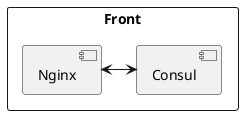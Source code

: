 @startuml
skinparam backgroundColor transparent

rectangle "Front" as f {
    component "Nginx" as n
    component "Consul" as c
}

n <-right-> c

@enduml